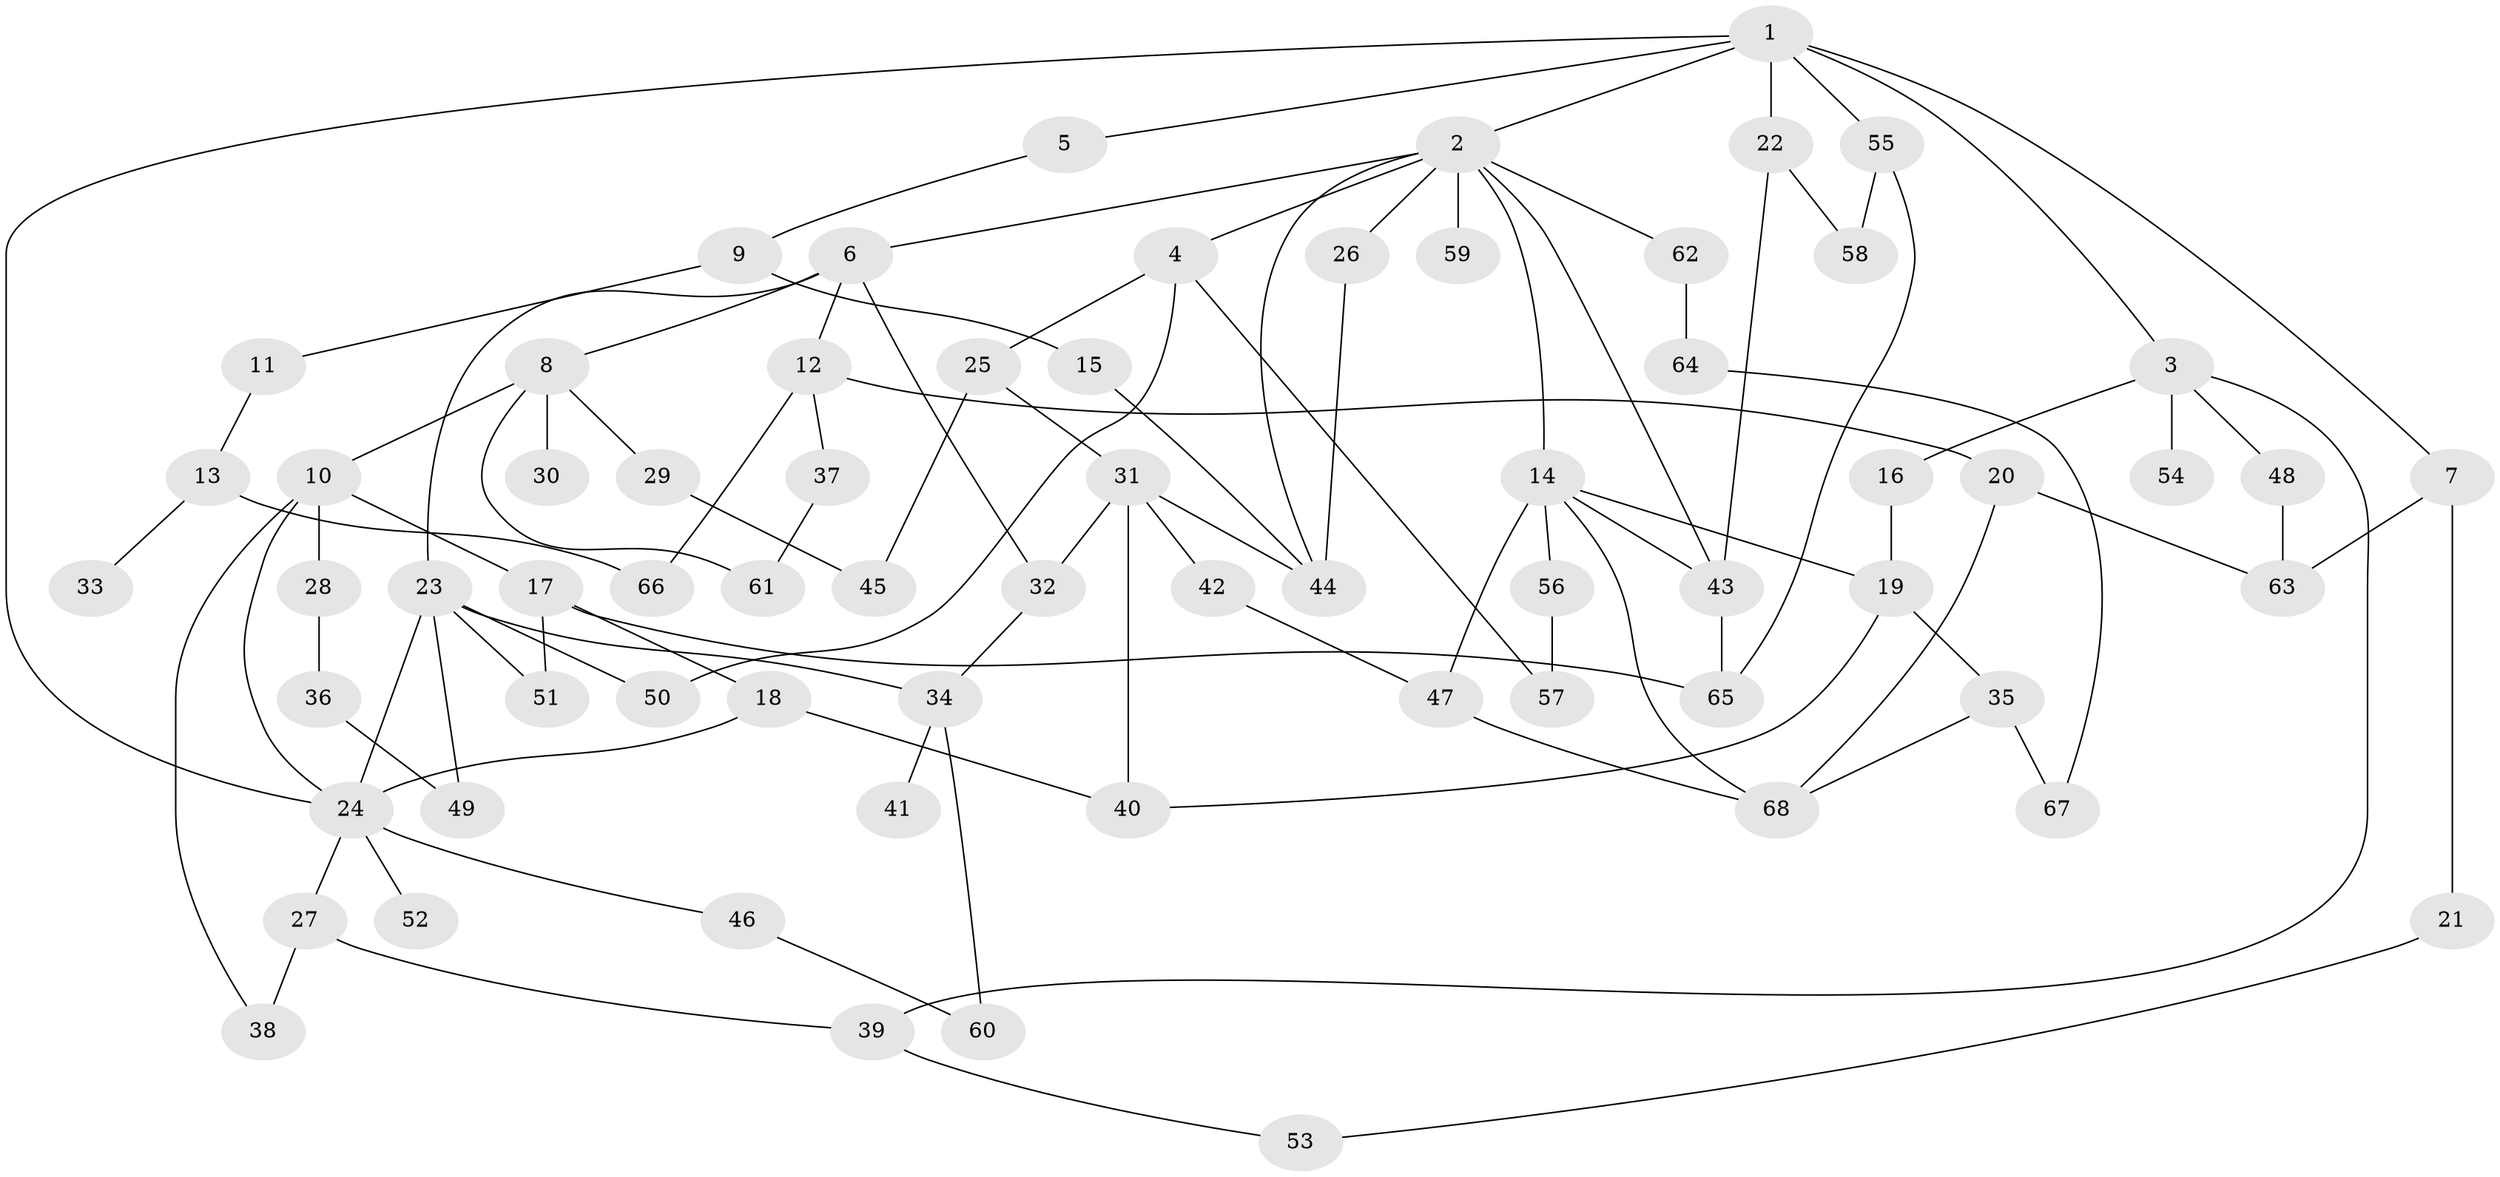 // Generated by graph-tools (version 1.1) at 2025/42/03/09/25 04:42:10]
// undirected, 68 vertices, 101 edges
graph export_dot {
graph [start="1"]
  node [color=gray90,style=filled];
  1;
  2;
  3;
  4;
  5;
  6;
  7;
  8;
  9;
  10;
  11;
  12;
  13;
  14;
  15;
  16;
  17;
  18;
  19;
  20;
  21;
  22;
  23;
  24;
  25;
  26;
  27;
  28;
  29;
  30;
  31;
  32;
  33;
  34;
  35;
  36;
  37;
  38;
  39;
  40;
  41;
  42;
  43;
  44;
  45;
  46;
  47;
  48;
  49;
  50;
  51;
  52;
  53;
  54;
  55;
  56;
  57;
  58;
  59;
  60;
  61;
  62;
  63;
  64;
  65;
  66;
  67;
  68;
  1 -- 2;
  1 -- 3;
  1 -- 5;
  1 -- 7;
  1 -- 22;
  1 -- 55;
  1 -- 24;
  2 -- 4;
  2 -- 6;
  2 -- 14;
  2 -- 26;
  2 -- 59;
  2 -- 62;
  2 -- 43;
  2 -- 44;
  3 -- 16;
  3 -- 48;
  3 -- 54;
  3 -- 39;
  4 -- 25;
  4 -- 57;
  4 -- 50;
  5 -- 9;
  6 -- 8;
  6 -- 12;
  6 -- 23;
  6 -- 32;
  7 -- 21;
  7 -- 63;
  8 -- 10;
  8 -- 29;
  8 -- 30;
  8 -- 61;
  9 -- 11;
  9 -- 15;
  10 -- 17;
  10 -- 28;
  10 -- 38;
  10 -- 24;
  11 -- 13;
  12 -- 20;
  12 -- 37;
  12 -- 66;
  13 -- 33;
  13 -- 66;
  14 -- 47;
  14 -- 56;
  14 -- 19;
  14 -- 68;
  14 -- 43;
  15 -- 44;
  16 -- 19;
  17 -- 18;
  17 -- 51;
  17 -- 65;
  18 -- 24;
  18 -- 40;
  19 -- 35;
  19 -- 40;
  20 -- 63;
  20 -- 68;
  21 -- 53;
  22 -- 43;
  22 -- 58;
  23 -- 24;
  23 -- 50;
  23 -- 51;
  23 -- 49;
  23 -- 34;
  24 -- 27;
  24 -- 46;
  24 -- 52;
  25 -- 31;
  25 -- 45;
  26 -- 44;
  27 -- 39;
  27 -- 38;
  28 -- 36;
  29 -- 45;
  31 -- 32;
  31 -- 42;
  31 -- 44;
  31 -- 40;
  32 -- 34;
  34 -- 41;
  34 -- 60;
  35 -- 68;
  35 -- 67;
  36 -- 49;
  37 -- 61;
  39 -- 53;
  42 -- 47;
  43 -- 65;
  46 -- 60;
  47 -- 68;
  48 -- 63;
  55 -- 65;
  55 -- 58;
  56 -- 57;
  62 -- 64;
  64 -- 67;
}
